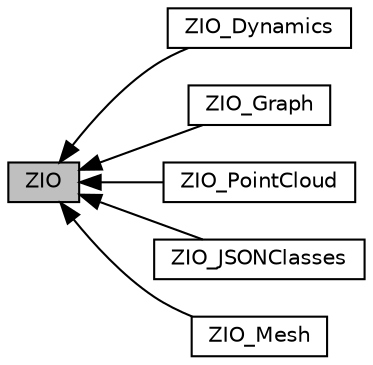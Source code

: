 digraph "ZIO"
{
  edge [fontname="Helvetica",fontsize="10",labelfontname="Helvetica",labelfontsize="10"];
  node [fontname="Helvetica",fontsize="10",shape=box];
  rankdir=LR;
  Node0 [label="ZIO",height=0.2,width=0.4,color="black", fillcolor="grey75", style="filled", fontcolor="black",tooltip="The data transfer classes and utility methods of the library."];
  Node3 [label="ZIO_Dynamics",height=0.2,width=0.4,color="black", fillcolor="white", style="filled",URL="$group__z_i_o___dynamics.html",tooltip="Collection of input - output methods for particles."];
  Node2 [label="ZIO_Graph",height=0.2,width=0.4,color="black", fillcolor="white", style="filled",URL="$group__z_i_o___graph.html",tooltip="Collection of input - output methods for zGraph."];
  Node4 [label="ZIO_PointCloud",height=0.2,width=0.4,color="black", fillcolor="white", style="filled",URL="$group__z_i_o___point_cloud.html",tooltip="Collection of input - output methods for point clouds."];
  Node5 [label="ZIO_JSONClasses",height=0.2,width=0.4,color="black", fillcolor="white", style="filled",URL="$group__z_i_o___j_s_o_n_classes.html",tooltip="The JSON data transfer classes of the library."];
  Node1 [label="ZIO_Mesh",height=0.2,width=0.4,color="black", fillcolor="white", style="filled",URL="$group__z_i_o___mesh.html",tooltip="Collection of input - output methods for zMesh."];
  Node0->Node1 [shape=plaintext, dir="back", style="solid"];
  Node0->Node2 [shape=plaintext, dir="back", style="solid"];
  Node0->Node3 [shape=plaintext, dir="back", style="solid"];
  Node0->Node4 [shape=plaintext, dir="back", style="solid"];
  Node0->Node5 [shape=plaintext, dir="back", style="solid"];
}
